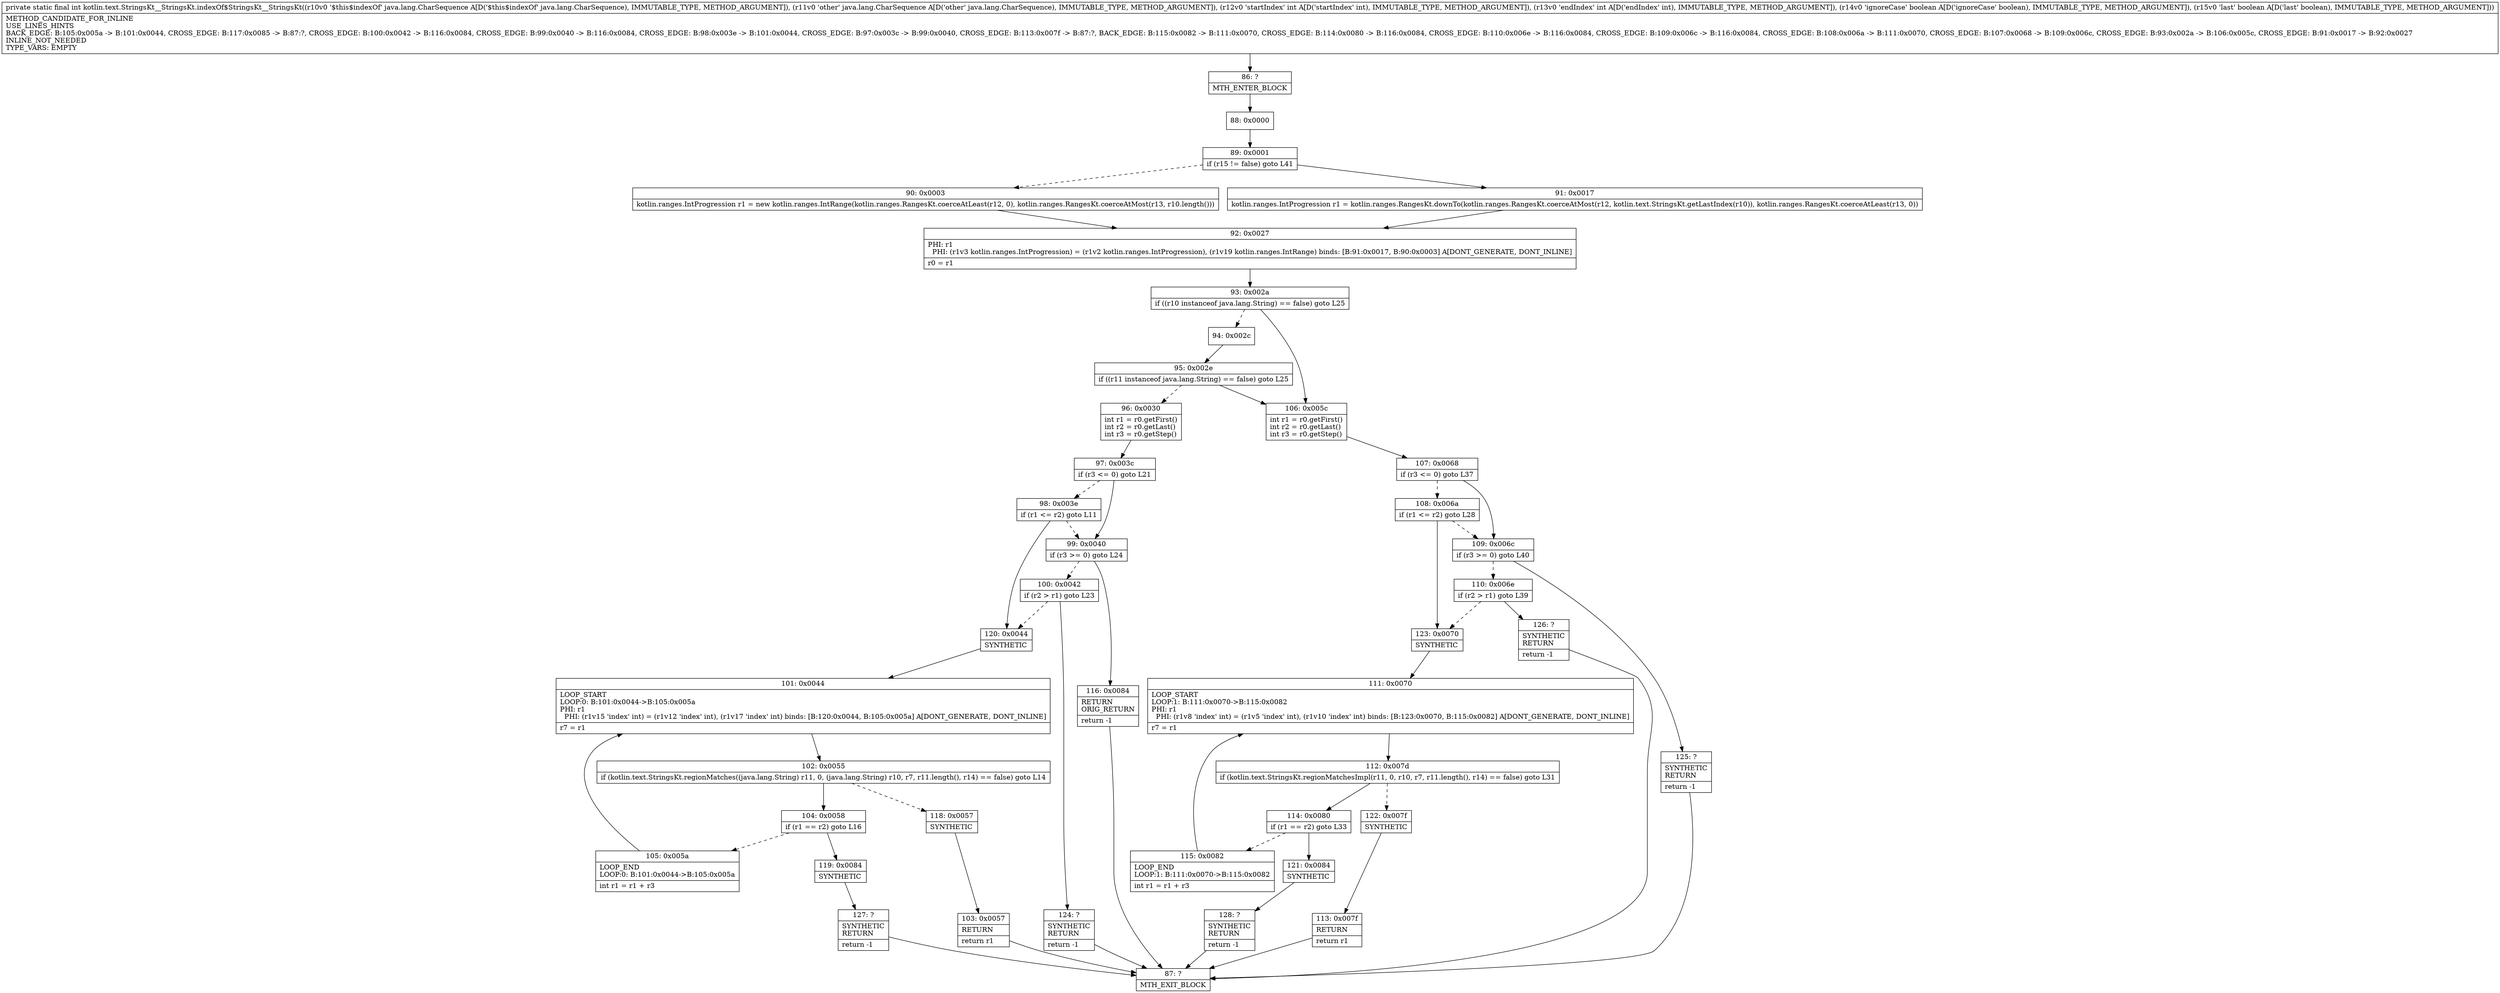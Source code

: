 digraph "CFG forkotlin.text.StringsKt__StringsKt.indexOf$StringsKt__StringsKt(Ljava\/lang\/CharSequence;Ljava\/lang\/CharSequence;IIZZ)I" {
Node_86 [shape=record,label="{86\:\ ?|MTH_ENTER_BLOCK\l}"];
Node_88 [shape=record,label="{88\:\ 0x0000}"];
Node_89 [shape=record,label="{89\:\ 0x0001|if (r15 != false) goto L41\l}"];
Node_90 [shape=record,label="{90\:\ 0x0003|kotlin.ranges.IntProgression r1 = new kotlin.ranges.IntRange(kotlin.ranges.RangesKt.coerceAtLeast(r12, 0), kotlin.ranges.RangesKt.coerceAtMost(r13, r10.length()))\l}"];
Node_92 [shape=record,label="{92\:\ 0x0027|PHI: r1 \l  PHI: (r1v3 kotlin.ranges.IntProgression) = (r1v2 kotlin.ranges.IntProgression), (r1v19 kotlin.ranges.IntRange) binds: [B:91:0x0017, B:90:0x0003] A[DONT_GENERATE, DONT_INLINE]\l|r0 = r1\l}"];
Node_93 [shape=record,label="{93\:\ 0x002a|if ((r10 instanceof java.lang.String) == false) goto L25\l}"];
Node_94 [shape=record,label="{94\:\ 0x002c}"];
Node_95 [shape=record,label="{95\:\ 0x002e|if ((r11 instanceof java.lang.String) == false) goto L25\l}"];
Node_96 [shape=record,label="{96\:\ 0x0030|int r1 = r0.getFirst()\lint r2 = r0.getLast()\lint r3 = r0.getStep()\l}"];
Node_97 [shape=record,label="{97\:\ 0x003c|if (r3 \<= 0) goto L21\l}"];
Node_98 [shape=record,label="{98\:\ 0x003e|if (r1 \<= r2) goto L11\l}"];
Node_120 [shape=record,label="{120\:\ 0x0044|SYNTHETIC\l}"];
Node_101 [shape=record,label="{101\:\ 0x0044|LOOP_START\lLOOP:0: B:101:0x0044\-\>B:105:0x005a\lPHI: r1 \l  PHI: (r1v15 'index' int) = (r1v12 'index' int), (r1v17 'index' int) binds: [B:120:0x0044, B:105:0x005a] A[DONT_GENERATE, DONT_INLINE]\l|r7 = r1\l}"];
Node_102 [shape=record,label="{102\:\ 0x0055|if (kotlin.text.StringsKt.regionMatches((java.lang.String) r11, 0, (java.lang.String) r10, r7, r11.length(), r14) == false) goto L14\l}"];
Node_104 [shape=record,label="{104\:\ 0x0058|if (r1 == r2) goto L16\l}"];
Node_105 [shape=record,label="{105\:\ 0x005a|LOOP_END\lLOOP:0: B:101:0x0044\-\>B:105:0x005a\l|int r1 = r1 + r3\l}"];
Node_119 [shape=record,label="{119\:\ 0x0084|SYNTHETIC\l}"];
Node_127 [shape=record,label="{127\:\ ?|SYNTHETIC\lRETURN\l|return \-1\l}"];
Node_87 [shape=record,label="{87\:\ ?|MTH_EXIT_BLOCK\l}"];
Node_118 [shape=record,label="{118\:\ 0x0057|SYNTHETIC\l}"];
Node_103 [shape=record,label="{103\:\ 0x0057|RETURN\l|return r1\l}"];
Node_99 [shape=record,label="{99\:\ 0x0040|if (r3 \>= 0) goto L24\l}"];
Node_100 [shape=record,label="{100\:\ 0x0042|if (r2 \> r1) goto L23\l}"];
Node_124 [shape=record,label="{124\:\ ?|SYNTHETIC\lRETURN\l|return \-1\l}"];
Node_116 [shape=record,label="{116\:\ 0x0084|RETURN\lORIG_RETURN\l|return \-1\l}"];
Node_106 [shape=record,label="{106\:\ 0x005c|int r1 = r0.getFirst()\lint r2 = r0.getLast()\lint r3 = r0.getStep()\l}"];
Node_107 [shape=record,label="{107\:\ 0x0068|if (r3 \<= 0) goto L37\l}"];
Node_108 [shape=record,label="{108\:\ 0x006a|if (r1 \<= r2) goto L28\l}"];
Node_123 [shape=record,label="{123\:\ 0x0070|SYNTHETIC\l}"];
Node_111 [shape=record,label="{111\:\ 0x0070|LOOP_START\lLOOP:1: B:111:0x0070\-\>B:115:0x0082\lPHI: r1 \l  PHI: (r1v8 'index' int) = (r1v5 'index' int), (r1v10 'index' int) binds: [B:123:0x0070, B:115:0x0082] A[DONT_GENERATE, DONT_INLINE]\l|r7 = r1\l}"];
Node_112 [shape=record,label="{112\:\ 0x007d|if (kotlin.text.StringsKt.regionMatchesImpl(r11, 0, r10, r7, r11.length(), r14) == false) goto L31\l}"];
Node_114 [shape=record,label="{114\:\ 0x0080|if (r1 == r2) goto L33\l}"];
Node_115 [shape=record,label="{115\:\ 0x0082|LOOP_END\lLOOP:1: B:111:0x0070\-\>B:115:0x0082\l|int r1 = r1 + r3\l}"];
Node_121 [shape=record,label="{121\:\ 0x0084|SYNTHETIC\l}"];
Node_128 [shape=record,label="{128\:\ ?|SYNTHETIC\lRETURN\l|return \-1\l}"];
Node_122 [shape=record,label="{122\:\ 0x007f|SYNTHETIC\l}"];
Node_113 [shape=record,label="{113\:\ 0x007f|RETURN\l|return r1\l}"];
Node_109 [shape=record,label="{109\:\ 0x006c|if (r3 \>= 0) goto L40\l}"];
Node_110 [shape=record,label="{110\:\ 0x006e|if (r2 \> r1) goto L39\l}"];
Node_126 [shape=record,label="{126\:\ ?|SYNTHETIC\lRETURN\l|return \-1\l}"];
Node_125 [shape=record,label="{125\:\ ?|SYNTHETIC\lRETURN\l|return \-1\l}"];
Node_91 [shape=record,label="{91\:\ 0x0017|kotlin.ranges.IntProgression r1 = kotlin.ranges.RangesKt.downTo(kotlin.ranges.RangesKt.coerceAtMost(r12, kotlin.text.StringsKt.getLastIndex(r10)), kotlin.ranges.RangesKt.coerceAtLeast(r13, 0))\l}"];
MethodNode[shape=record,label="{private static final int kotlin.text.StringsKt__StringsKt.indexOf$StringsKt__StringsKt((r10v0 '$this$indexOf' java.lang.CharSequence A[D('$this$indexOf' java.lang.CharSequence), IMMUTABLE_TYPE, METHOD_ARGUMENT]), (r11v0 'other' java.lang.CharSequence A[D('other' java.lang.CharSequence), IMMUTABLE_TYPE, METHOD_ARGUMENT]), (r12v0 'startIndex' int A[D('startIndex' int), IMMUTABLE_TYPE, METHOD_ARGUMENT]), (r13v0 'endIndex' int A[D('endIndex' int), IMMUTABLE_TYPE, METHOD_ARGUMENT]), (r14v0 'ignoreCase' boolean A[D('ignoreCase' boolean), IMMUTABLE_TYPE, METHOD_ARGUMENT]), (r15v0 'last' boolean A[D('last' boolean), IMMUTABLE_TYPE, METHOD_ARGUMENT]))  | METHOD_CANDIDATE_FOR_INLINE\lUSE_LINES_HINTS\lBACK_EDGE: B:105:0x005a \-\> B:101:0x0044, CROSS_EDGE: B:117:0x0085 \-\> B:87:?, CROSS_EDGE: B:100:0x0042 \-\> B:116:0x0084, CROSS_EDGE: B:99:0x0040 \-\> B:116:0x0084, CROSS_EDGE: B:98:0x003e \-\> B:101:0x0044, CROSS_EDGE: B:97:0x003c \-\> B:99:0x0040, CROSS_EDGE: B:113:0x007f \-\> B:87:?, BACK_EDGE: B:115:0x0082 \-\> B:111:0x0070, CROSS_EDGE: B:114:0x0080 \-\> B:116:0x0084, CROSS_EDGE: B:110:0x006e \-\> B:116:0x0084, CROSS_EDGE: B:109:0x006c \-\> B:116:0x0084, CROSS_EDGE: B:108:0x006a \-\> B:111:0x0070, CROSS_EDGE: B:107:0x0068 \-\> B:109:0x006c, CROSS_EDGE: B:93:0x002a \-\> B:106:0x005c, CROSS_EDGE: B:91:0x0017 \-\> B:92:0x0027\lINLINE_NOT_NEEDED\lTYPE_VARS: EMPTY\l}"];
MethodNode -> Node_86;Node_86 -> Node_88;
Node_88 -> Node_89;
Node_89 -> Node_90[style=dashed];
Node_89 -> Node_91;
Node_90 -> Node_92;
Node_92 -> Node_93;
Node_93 -> Node_94[style=dashed];
Node_93 -> Node_106;
Node_94 -> Node_95;
Node_95 -> Node_96[style=dashed];
Node_95 -> Node_106;
Node_96 -> Node_97;
Node_97 -> Node_98[style=dashed];
Node_97 -> Node_99;
Node_98 -> Node_99[style=dashed];
Node_98 -> Node_120;
Node_120 -> Node_101;
Node_101 -> Node_102;
Node_102 -> Node_104;
Node_102 -> Node_118[style=dashed];
Node_104 -> Node_105[style=dashed];
Node_104 -> Node_119;
Node_105 -> Node_101;
Node_119 -> Node_127;
Node_127 -> Node_87;
Node_118 -> Node_103;
Node_103 -> Node_87;
Node_99 -> Node_100[style=dashed];
Node_99 -> Node_116;
Node_100 -> Node_120[style=dashed];
Node_100 -> Node_124;
Node_124 -> Node_87;
Node_116 -> Node_87;
Node_106 -> Node_107;
Node_107 -> Node_108[style=dashed];
Node_107 -> Node_109;
Node_108 -> Node_109[style=dashed];
Node_108 -> Node_123;
Node_123 -> Node_111;
Node_111 -> Node_112;
Node_112 -> Node_114;
Node_112 -> Node_122[style=dashed];
Node_114 -> Node_115[style=dashed];
Node_114 -> Node_121;
Node_115 -> Node_111;
Node_121 -> Node_128;
Node_128 -> Node_87;
Node_122 -> Node_113;
Node_113 -> Node_87;
Node_109 -> Node_110[style=dashed];
Node_109 -> Node_125;
Node_110 -> Node_123[style=dashed];
Node_110 -> Node_126;
Node_126 -> Node_87;
Node_125 -> Node_87;
Node_91 -> Node_92;
}

